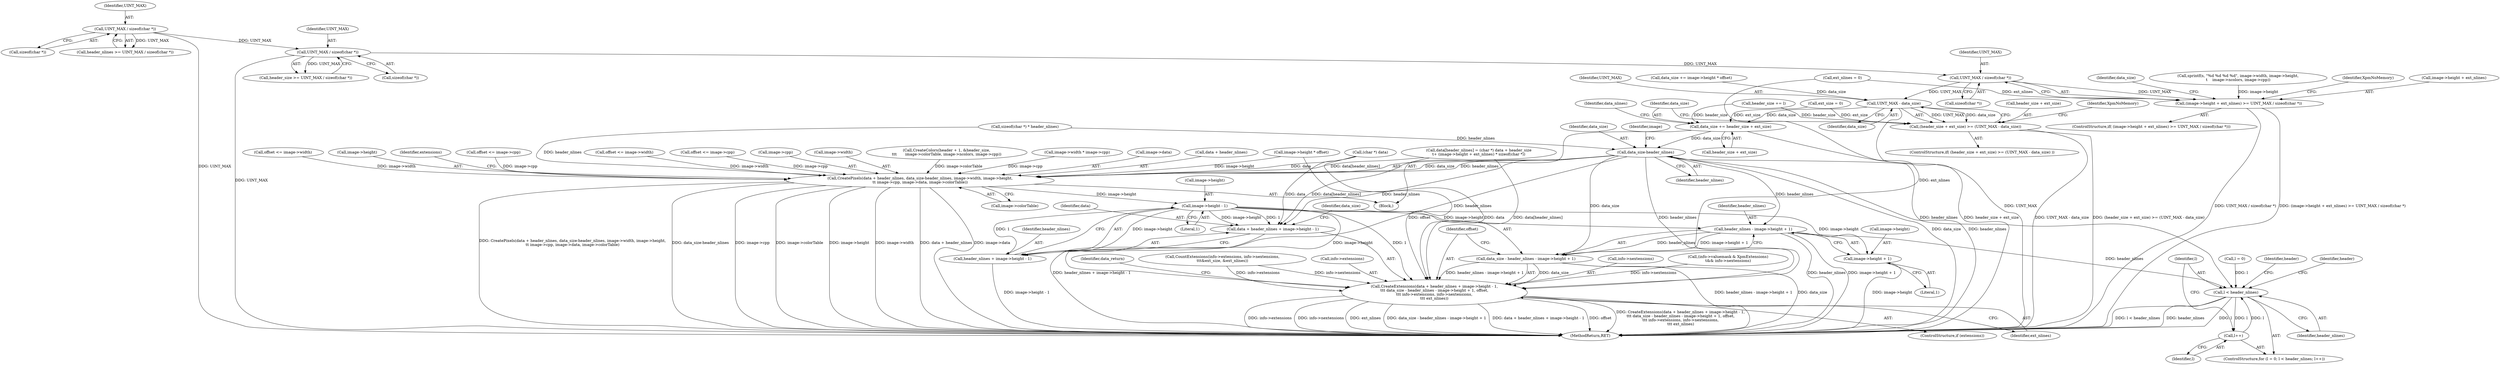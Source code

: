digraph "0_libXpm_d1167418f0fd02a27f617ec5afd6db053afbe185@API" {
"1000374" [label="(Call,UINT_MAX / sizeof(char *))"];
"1000208" [label="(Call,UINT_MAX / sizeof(char *))"];
"1000193" [label="(Call,UINT_MAX / sizeof(char *))"];
"1000368" [label="(Call,(image->height + ext_nlines) >= UINT_MAX / sizeof(char *))"];
"1000413" [label="(Call,UINT_MAX - data_size)"];
"1000409" [label="(Call,(header_size + ext_size) >= (UINT_MAX - data_size))"];
"1000418" [label="(Call,data_size += header_size + ext_size)"];
"1000513" [label="(Call,data_size-header_nlines)"];
"1000509" [label="(Call,CreatePixels(data + header_nlines, data_size-header_nlines, image->width, image->height,\n\t\t image->cpp, image->data, image->colorTable))"];
"1000538" [label="(Call,image->height - 1)"];
"1000533" [label="(Call,CreateExtensions(data + header_nlines + image->height - 1,\n\t\t\t data_size - header_nlines - image->height + 1, offset,\n\t\t\t info->extensions, info->nextensions,\n\t\t\t ext_nlines))"];
"1000534" [label="(Call,data + header_nlines + image->height - 1)"];
"1000536" [label="(Call,header_nlines + image->height - 1)"];
"1000545" [label="(Call,header_nlines - image->height + 1)"];
"1000543" [label="(Call,data_size - header_nlines - image->height + 1)"];
"1000575" [label="(Call,l < header_nlines)"];
"1000578" [label="(Call,l++)"];
"1000547" [label="(Call,image->height + 1)"];
"1000355" [label="(Call,offset <= image->width)"];
"1000547" [label="(Call,image->height + 1)"];
"1000348" [label="(Call,offset <= image->cpp)"];
"1000544" [label="(Identifier,data_size)"];
"1000491" [label="(Call,data[header_nlines] = (char *) data + header_size\n\t+ (image->height + ext_nlines) * sizeof(char *))"];
"1000543" [label="(Call,data_size - header_nlines - image->height + 1)"];
"1000545" [label="(Call,header_nlines - image->height + 1)"];
"1000210" [label="(Call,sizeof(char *))"];
"1000522" [label="(Call,image->cpp)"];
"1000413" [label="(Call,UINT_MAX - data_size)"];
"1000137" [label="(Call,ext_size = 0)"];
"1000516" [label="(Call,image->width)"];
"1000410" [label="(Call,header_size + ext_size)"];
"1000309" [label="(Call,CreateColors(header + 1, &header_size,\n\t\t\t       image->colorTable, image->ncolors, image->cpp))"];
"1000333" [label="(Call,image->width * image->cpp)"];
"1000424" [label="(Identifier,data_nlines)"];
"1000381" [label="(Identifier,data_size)"];
"1000343" [label="(Call,offset <= image->width)"];
"1000230" [label="(Call,sprintf(s, \"%d %d %d %d\", image->width, image->height,\n\t    image->ncolors, image->cpp))"];
"1000589" [label="(Identifier,header)"];
"1000195" [label="(Call,sizeof(char *))"];
"1000536" [label="(Call,header_nlines + image->height - 1)"];
"1000403" [label="(Call,image->height * offset)"];
"1000419" [label="(Identifier,data_size)"];
"1000519" [label="(Call,image->height)"];
"1000509" [label="(Call,CreatePixels(data + header_nlines, data_size-header_nlines, image->width, image->height,\n\t\t image->cpp, image->data, image->colorTable))"];
"1000551" [label="(Literal,1)"];
"1000533" [label="(Call,CreateExtensions(data + header_nlines + image->height - 1,\n\t\t\t data_size - header_nlines - image->height + 1, offset,\n\t\t\t info->extensions, info->nextensions,\n\t\t\t ext_nlines))"];
"1000538" [label="(Call,image->height - 1)"];
"1000576" [label="(Identifier,l)"];
"1000367" [label="(ControlStructure,if( (image->height + ext_nlines) >= UINT_MAX / sizeof(char *)))"];
"1000141" [label="(Call,ext_nlines = 0)"];
"1000117" [label="(Block,)"];
"1000535" [label="(Identifier,data)"];
"1000376" [label="(Call,sizeof(char *))"];
"1000582" [label="(Identifier,header)"];
"1000532" [label="(Identifier,extensions)"];
"1000191" [label="(Call,header_nlines >= UINT_MAX / sizeof(char *))"];
"1000575" [label="(Call,l < header_nlines)"];
"1000414" [label="(Identifier,UINT_MAX)"];
"1000375" [label="(Identifier,UINT_MAX)"];
"1000542" [label="(Literal,1)"];
"1000546" [label="(Identifier,header_nlines)"];
"1000208" [label="(Call,UINT_MAX / sizeof(char *))"];
"1000418" [label="(Call,data_size += header_size + ext_size)"];
"1000193" [label="(Call,UINT_MAX / sizeof(char *))"];
"1000379" [label="(Identifier,XpmNoMemory)"];
"1000368" [label="(Call,(image->height + ext_nlines) >= UINT_MAX / sizeof(char *))"];
"1000537" [label="(Identifier,header_nlines)"];
"1000548" [label="(Call,image->height)"];
"1000539" [label="(Call,image->height)"];
"1000417" [label="(Identifier,XpmNoMemory)"];
"1000360" [label="(Call,offset <= image->cpp)"];
"1000556" [label="(Call,info->nextensions)"];
"1000420" [label="(Call,header_size + ext_size)"];
"1000155" [label="(Call,(info->valuemask & XpmExtensions)\n\t&& info->nextensions)"];
"1000201" [label="(Call,sizeof(char *) * header_nlines)"];
"1000572" [label="(Call,l = 0)"];
"1000300" [label="(Call,header_size += l)"];
"1000531" [label="(ControlStructure,if (extensions))"];
"1000401" [label="(Call,data_size += image->height * offset)"];
"1000592" [label="(MethodReturn,RET)"];
"1000525" [label="(Call,image->data)"];
"1000559" [label="(Identifier,ext_nlines)"];
"1000513" [label="(Call,data_size-header_nlines)"];
"1000415" [label="(Identifier,data_size)"];
"1000194" [label="(Identifier,UINT_MAX)"];
"1000562" [label="(Identifier,data_return)"];
"1000166" [label="(Call,CountExtensions(info->extensions, info->nextensions,\n\t\t\t&ext_size, &ext_nlines))"];
"1000571" [label="(ControlStructure,for (l = 0; l < header_nlines; l++))"];
"1000206" [label="(Call,header_size >= UINT_MAX / sizeof(char *))"];
"1000553" [label="(Call,info->extensions)"];
"1000496" [label="(Call,(char *) data)"];
"1000514" [label="(Identifier,data_size)"];
"1000517" [label="(Identifier,image)"];
"1000408" [label="(ControlStructure,if( (header_size + ext_size) >= (UINT_MAX - data_size) ))"];
"1000579" [label="(Identifier,l)"];
"1000209" [label="(Identifier,UINT_MAX)"];
"1000369" [label="(Call,image->height + ext_nlines)"];
"1000374" [label="(Call,UINT_MAX / sizeof(char *))"];
"1000510" [label="(Call,data + header_nlines)"];
"1000552" [label="(Identifier,offset)"];
"1000578" [label="(Call,l++)"];
"1000515" [label="(Identifier,header_nlines)"];
"1000409" [label="(Call,(header_size + ext_size) >= (UINT_MAX - data_size))"];
"1000528" [label="(Call,image->colorTable)"];
"1000534" [label="(Call,data + header_nlines + image->height - 1)"];
"1000577" [label="(Identifier,header_nlines)"];
"1000374" -> "1000368"  [label="AST: "];
"1000374" -> "1000376"  [label="CFG: "];
"1000375" -> "1000374"  [label="AST: "];
"1000376" -> "1000374"  [label="AST: "];
"1000368" -> "1000374"  [label="CFG: "];
"1000374" -> "1000368"  [label="DDG: UINT_MAX"];
"1000208" -> "1000374"  [label="DDG: UINT_MAX"];
"1000374" -> "1000413"  [label="DDG: UINT_MAX"];
"1000208" -> "1000206"  [label="AST: "];
"1000208" -> "1000210"  [label="CFG: "];
"1000209" -> "1000208"  [label="AST: "];
"1000210" -> "1000208"  [label="AST: "];
"1000206" -> "1000208"  [label="CFG: "];
"1000208" -> "1000592"  [label="DDG: UINT_MAX"];
"1000208" -> "1000206"  [label="DDG: UINT_MAX"];
"1000193" -> "1000208"  [label="DDG: UINT_MAX"];
"1000193" -> "1000191"  [label="AST: "];
"1000193" -> "1000195"  [label="CFG: "];
"1000194" -> "1000193"  [label="AST: "];
"1000195" -> "1000193"  [label="AST: "];
"1000191" -> "1000193"  [label="CFG: "];
"1000193" -> "1000592"  [label="DDG: UINT_MAX"];
"1000193" -> "1000191"  [label="DDG: UINT_MAX"];
"1000368" -> "1000367"  [label="AST: "];
"1000369" -> "1000368"  [label="AST: "];
"1000379" -> "1000368"  [label="CFG: "];
"1000381" -> "1000368"  [label="CFG: "];
"1000368" -> "1000592"  [label="DDG: (image->height + ext_nlines) >= UINT_MAX / sizeof(char *)"];
"1000368" -> "1000592"  [label="DDG: UINT_MAX / sizeof(char *)"];
"1000230" -> "1000368"  [label="DDG: image->height"];
"1000141" -> "1000368"  [label="DDG: ext_nlines"];
"1000413" -> "1000409"  [label="AST: "];
"1000413" -> "1000415"  [label="CFG: "];
"1000414" -> "1000413"  [label="AST: "];
"1000415" -> "1000413"  [label="AST: "];
"1000409" -> "1000413"  [label="CFG: "];
"1000413" -> "1000592"  [label="DDG: UINT_MAX"];
"1000413" -> "1000409"  [label="DDG: UINT_MAX"];
"1000413" -> "1000409"  [label="DDG: data_size"];
"1000401" -> "1000413"  [label="DDG: data_size"];
"1000413" -> "1000418"  [label="DDG: data_size"];
"1000409" -> "1000408"  [label="AST: "];
"1000410" -> "1000409"  [label="AST: "];
"1000417" -> "1000409"  [label="CFG: "];
"1000419" -> "1000409"  [label="CFG: "];
"1000409" -> "1000592"  [label="DDG: (header_size + ext_size) >= (UINT_MAX - data_size)"];
"1000409" -> "1000592"  [label="DDG: UINT_MAX - data_size"];
"1000300" -> "1000409"  [label="DDG: header_size"];
"1000137" -> "1000409"  [label="DDG: ext_size"];
"1000418" -> "1000117"  [label="AST: "];
"1000418" -> "1000420"  [label="CFG: "];
"1000419" -> "1000418"  [label="AST: "];
"1000420" -> "1000418"  [label="AST: "];
"1000424" -> "1000418"  [label="CFG: "];
"1000418" -> "1000592"  [label="DDG: header_size + ext_size"];
"1000300" -> "1000418"  [label="DDG: header_size"];
"1000137" -> "1000418"  [label="DDG: ext_size"];
"1000418" -> "1000513"  [label="DDG: data_size"];
"1000513" -> "1000509"  [label="AST: "];
"1000513" -> "1000515"  [label="CFG: "];
"1000514" -> "1000513"  [label="AST: "];
"1000515" -> "1000513"  [label="AST: "];
"1000517" -> "1000513"  [label="CFG: "];
"1000513" -> "1000592"  [label="DDG: data_size"];
"1000513" -> "1000592"  [label="DDG: header_nlines"];
"1000513" -> "1000509"  [label="DDG: data_size"];
"1000513" -> "1000509"  [label="DDG: header_nlines"];
"1000201" -> "1000513"  [label="DDG: header_nlines"];
"1000513" -> "1000533"  [label="DDG: header_nlines"];
"1000513" -> "1000534"  [label="DDG: header_nlines"];
"1000513" -> "1000536"  [label="DDG: header_nlines"];
"1000513" -> "1000543"  [label="DDG: data_size"];
"1000513" -> "1000545"  [label="DDG: header_nlines"];
"1000513" -> "1000575"  [label="DDG: header_nlines"];
"1000509" -> "1000117"  [label="AST: "];
"1000509" -> "1000528"  [label="CFG: "];
"1000510" -> "1000509"  [label="AST: "];
"1000516" -> "1000509"  [label="AST: "];
"1000519" -> "1000509"  [label="AST: "];
"1000522" -> "1000509"  [label="AST: "];
"1000525" -> "1000509"  [label="AST: "];
"1000528" -> "1000509"  [label="AST: "];
"1000532" -> "1000509"  [label="CFG: "];
"1000509" -> "1000592"  [label="DDG: image->data"];
"1000509" -> "1000592"  [label="DDG: CreatePixels(data + header_nlines, data_size-header_nlines, image->width, image->height,\n\t\t image->cpp, image->data, image->colorTable)"];
"1000509" -> "1000592"  [label="DDG: data_size-header_nlines"];
"1000509" -> "1000592"  [label="DDG: image->cpp"];
"1000509" -> "1000592"  [label="DDG: image->colorTable"];
"1000509" -> "1000592"  [label="DDG: image->height"];
"1000509" -> "1000592"  [label="DDG: image->width"];
"1000509" -> "1000592"  [label="DDG: data + header_nlines"];
"1000496" -> "1000509"  [label="DDG: data"];
"1000491" -> "1000509"  [label="DDG: data[header_nlines]"];
"1000201" -> "1000509"  [label="DDG: header_nlines"];
"1000355" -> "1000509"  [label="DDG: image->width"];
"1000343" -> "1000509"  [label="DDG: image->width"];
"1000403" -> "1000509"  [label="DDG: image->height"];
"1000348" -> "1000509"  [label="DDG: image->cpp"];
"1000360" -> "1000509"  [label="DDG: image->cpp"];
"1000333" -> "1000509"  [label="DDG: image->cpp"];
"1000309" -> "1000509"  [label="DDG: image->colorTable"];
"1000509" -> "1000538"  [label="DDG: image->height"];
"1000538" -> "1000536"  [label="AST: "];
"1000538" -> "1000542"  [label="CFG: "];
"1000539" -> "1000538"  [label="AST: "];
"1000542" -> "1000538"  [label="AST: "];
"1000536" -> "1000538"  [label="CFG: "];
"1000538" -> "1000533"  [label="DDG: image->height"];
"1000538" -> "1000533"  [label="DDG: 1"];
"1000538" -> "1000534"  [label="DDG: image->height"];
"1000538" -> "1000534"  [label="DDG: 1"];
"1000538" -> "1000536"  [label="DDG: image->height"];
"1000538" -> "1000536"  [label="DDG: 1"];
"1000538" -> "1000545"  [label="DDG: image->height"];
"1000538" -> "1000547"  [label="DDG: image->height"];
"1000533" -> "1000531"  [label="AST: "];
"1000533" -> "1000559"  [label="CFG: "];
"1000534" -> "1000533"  [label="AST: "];
"1000543" -> "1000533"  [label="AST: "];
"1000552" -> "1000533"  [label="AST: "];
"1000553" -> "1000533"  [label="AST: "];
"1000556" -> "1000533"  [label="AST: "];
"1000559" -> "1000533"  [label="AST: "];
"1000562" -> "1000533"  [label="CFG: "];
"1000533" -> "1000592"  [label="DDG: CreateExtensions(data + header_nlines + image->height - 1,\n\t\t\t data_size - header_nlines - image->height + 1, offset,\n\t\t\t info->extensions, info->nextensions,\n\t\t\t ext_nlines)"];
"1000533" -> "1000592"  [label="DDG: info->extensions"];
"1000533" -> "1000592"  [label="DDG: info->nextensions"];
"1000533" -> "1000592"  [label="DDG: ext_nlines"];
"1000533" -> "1000592"  [label="DDG: data_size - header_nlines - image->height + 1"];
"1000533" -> "1000592"  [label="DDG: data + header_nlines + image->height - 1"];
"1000533" -> "1000592"  [label="DDG: offset"];
"1000491" -> "1000533"  [label="DDG: data[header_nlines]"];
"1000496" -> "1000533"  [label="DDG: data"];
"1000543" -> "1000533"  [label="DDG: data_size"];
"1000543" -> "1000533"  [label="DDG: header_nlines - image->height + 1"];
"1000403" -> "1000533"  [label="DDG: offset"];
"1000166" -> "1000533"  [label="DDG: info->extensions"];
"1000166" -> "1000533"  [label="DDG: info->nextensions"];
"1000155" -> "1000533"  [label="DDG: info->nextensions"];
"1000141" -> "1000533"  [label="DDG: ext_nlines"];
"1000534" -> "1000536"  [label="CFG: "];
"1000535" -> "1000534"  [label="AST: "];
"1000536" -> "1000534"  [label="AST: "];
"1000544" -> "1000534"  [label="CFG: "];
"1000534" -> "1000592"  [label="DDG: header_nlines + image->height - 1"];
"1000491" -> "1000534"  [label="DDG: data[header_nlines]"];
"1000496" -> "1000534"  [label="DDG: data"];
"1000537" -> "1000536"  [label="AST: "];
"1000536" -> "1000592"  [label="DDG: image->height - 1"];
"1000545" -> "1000543"  [label="AST: "];
"1000545" -> "1000547"  [label="CFG: "];
"1000546" -> "1000545"  [label="AST: "];
"1000547" -> "1000545"  [label="AST: "];
"1000543" -> "1000545"  [label="CFG: "];
"1000545" -> "1000592"  [label="DDG: header_nlines"];
"1000545" -> "1000592"  [label="DDG: image->height + 1"];
"1000545" -> "1000543"  [label="DDG: header_nlines"];
"1000545" -> "1000543"  [label="DDG: image->height + 1"];
"1000545" -> "1000575"  [label="DDG: header_nlines"];
"1000544" -> "1000543"  [label="AST: "];
"1000552" -> "1000543"  [label="CFG: "];
"1000543" -> "1000592"  [label="DDG: header_nlines - image->height + 1"];
"1000543" -> "1000592"  [label="DDG: data_size"];
"1000575" -> "1000571"  [label="AST: "];
"1000575" -> "1000577"  [label="CFG: "];
"1000576" -> "1000575"  [label="AST: "];
"1000577" -> "1000575"  [label="AST: "];
"1000582" -> "1000575"  [label="CFG: "];
"1000589" -> "1000575"  [label="CFG: "];
"1000575" -> "1000592"  [label="DDG: l < header_nlines"];
"1000575" -> "1000592"  [label="DDG: header_nlines"];
"1000575" -> "1000592"  [label="DDG: l"];
"1000578" -> "1000575"  [label="DDG: l"];
"1000572" -> "1000575"  [label="DDG: l"];
"1000575" -> "1000578"  [label="DDG: l"];
"1000578" -> "1000571"  [label="AST: "];
"1000578" -> "1000579"  [label="CFG: "];
"1000579" -> "1000578"  [label="AST: "];
"1000576" -> "1000578"  [label="CFG: "];
"1000547" -> "1000551"  [label="CFG: "];
"1000548" -> "1000547"  [label="AST: "];
"1000551" -> "1000547"  [label="AST: "];
"1000547" -> "1000592"  [label="DDG: image->height"];
}
